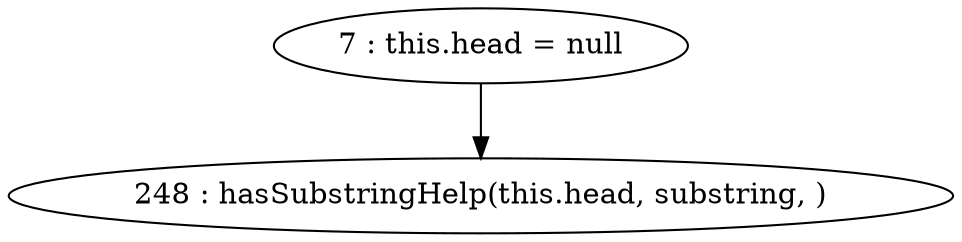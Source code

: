 digraph G {
"7 : this.head = null"
"7 : this.head = null" -> "248 : hasSubstringHelp(this.head, substring, )"
"248 : hasSubstringHelp(this.head, substring, )"
}